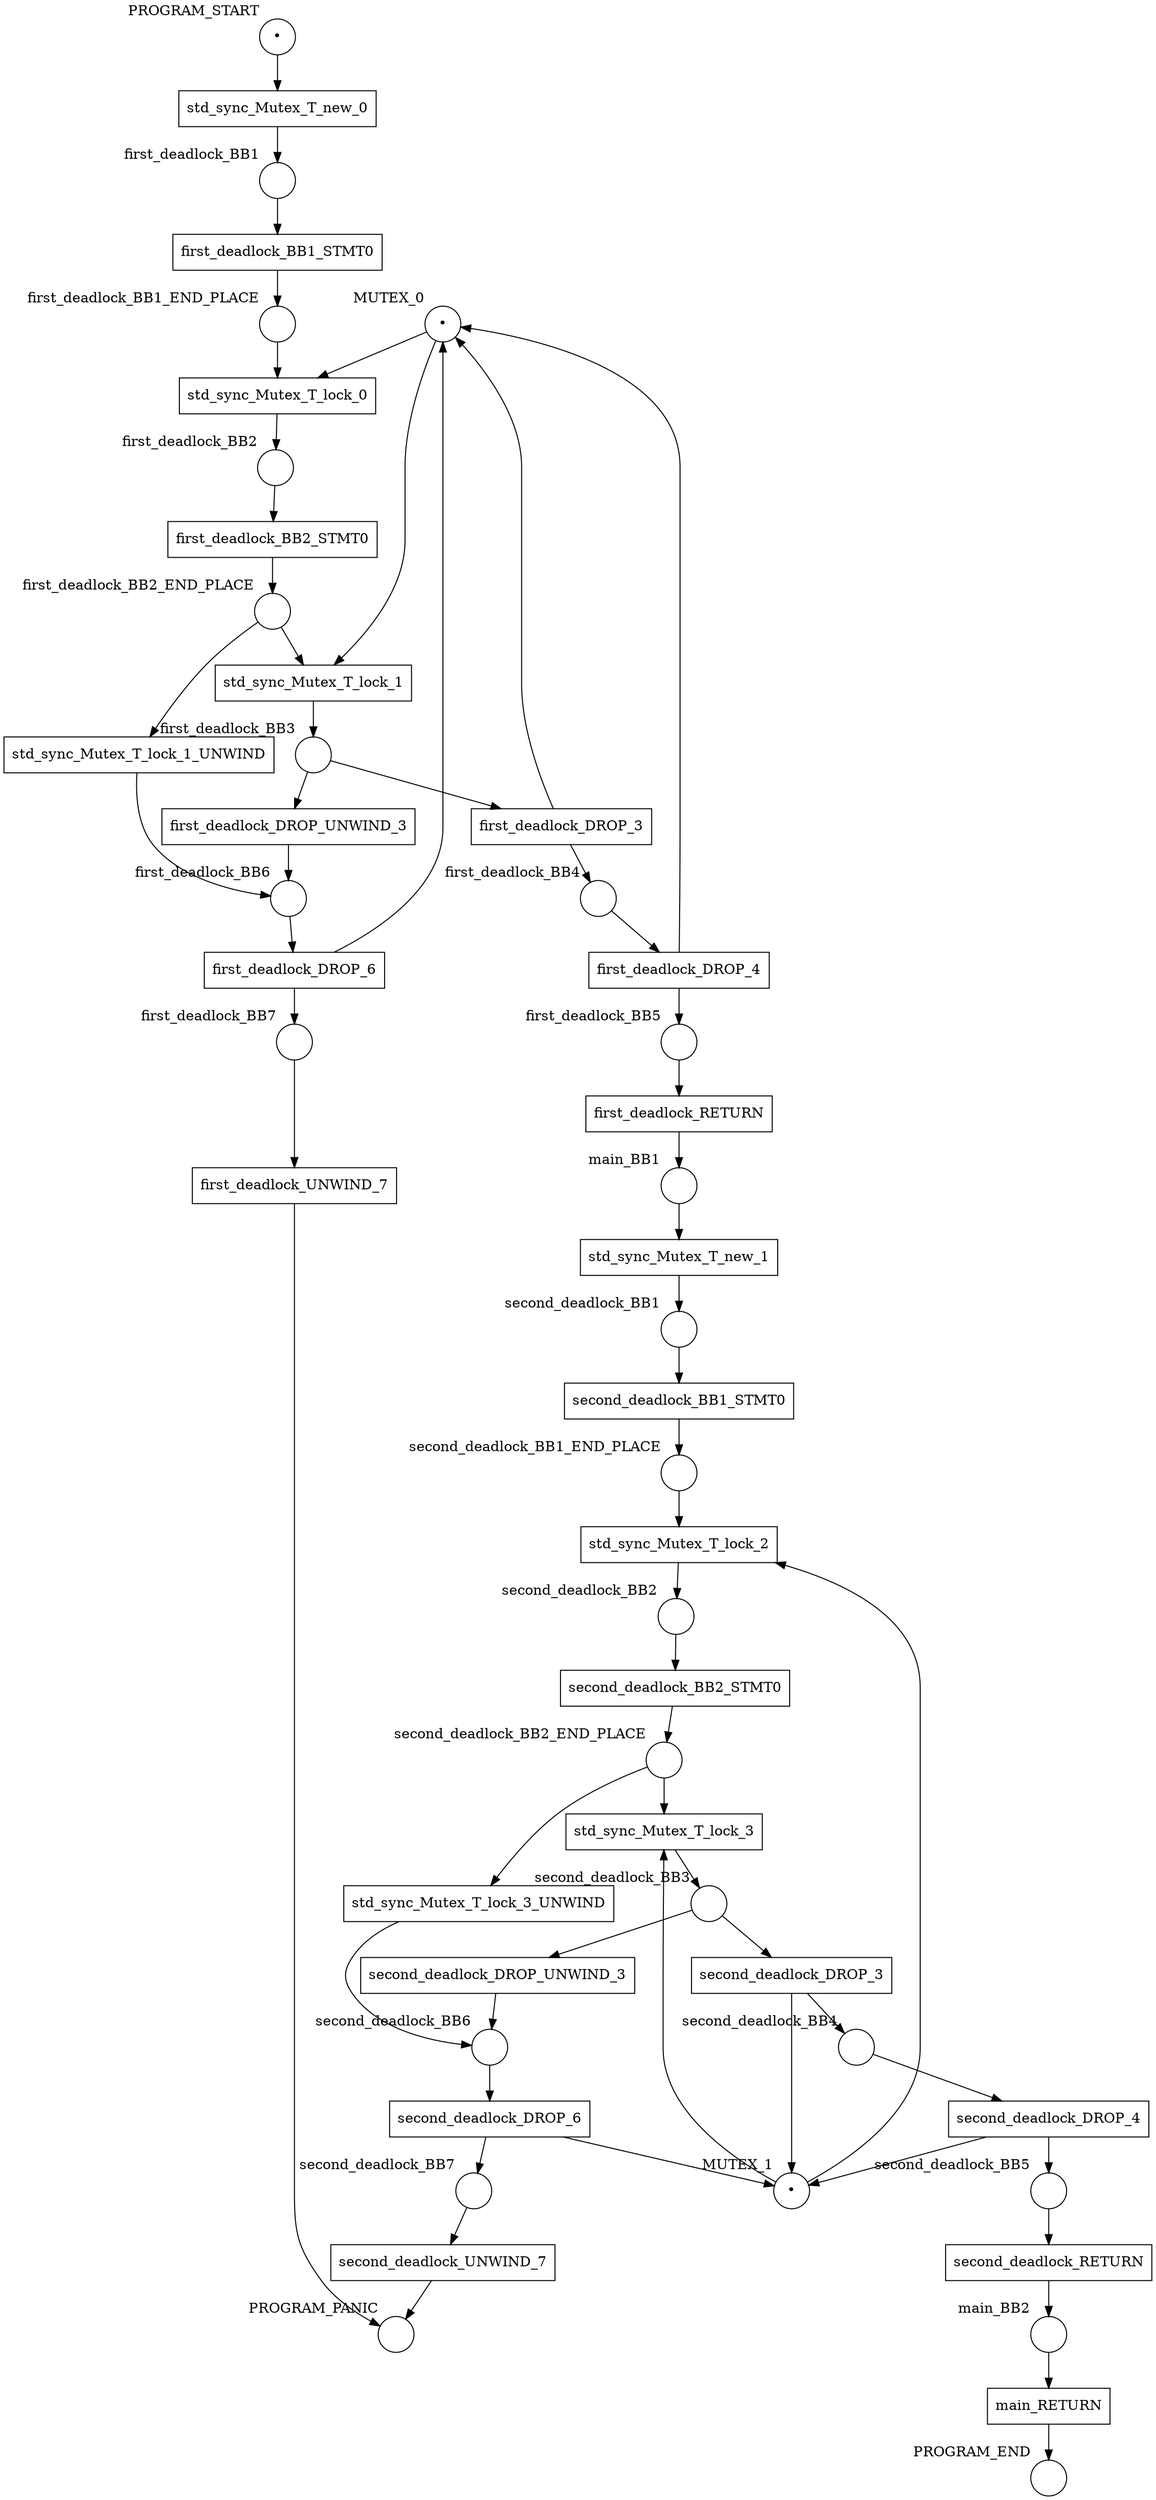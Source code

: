 digraph petrinet {
    MUTEX_0 [shape="circle" xlabel="MUTEX_0" label="•"];
    MUTEX_1 [shape="circle" xlabel="MUTEX_1" label="•"];
    PROGRAM_END [shape="circle" xlabel="PROGRAM_END" label=""];
    PROGRAM_PANIC [shape="circle" xlabel="PROGRAM_PANIC" label=""];
    PROGRAM_START [shape="circle" xlabel="PROGRAM_START" label="•"];
    first_deadlock_BB1 [shape="circle" xlabel="first_deadlock_BB1" label=""];
    first_deadlock_BB1_END_PLACE [shape="circle" xlabel="first_deadlock_BB1_END_PLACE" label=""];
    first_deadlock_BB2 [shape="circle" xlabel="first_deadlock_BB2" label=""];
    first_deadlock_BB2_END_PLACE [shape="circle" xlabel="first_deadlock_BB2_END_PLACE" label=""];
    first_deadlock_BB3 [shape="circle" xlabel="first_deadlock_BB3" label=""];
    first_deadlock_BB4 [shape="circle" xlabel="first_deadlock_BB4" label=""];
    first_deadlock_BB5 [shape="circle" xlabel="first_deadlock_BB5" label=""];
    first_deadlock_BB6 [shape="circle" xlabel="first_deadlock_BB6" label=""];
    first_deadlock_BB7 [shape="circle" xlabel="first_deadlock_BB7" label=""];
    main_BB1 [shape="circle" xlabel="main_BB1" label=""];
    main_BB2 [shape="circle" xlabel="main_BB2" label=""];
    second_deadlock_BB1 [shape="circle" xlabel="second_deadlock_BB1" label=""];
    second_deadlock_BB1_END_PLACE [shape="circle" xlabel="second_deadlock_BB1_END_PLACE" label=""];
    second_deadlock_BB2 [shape="circle" xlabel="second_deadlock_BB2" label=""];
    second_deadlock_BB2_END_PLACE [shape="circle" xlabel="second_deadlock_BB2_END_PLACE" label=""];
    second_deadlock_BB3 [shape="circle" xlabel="second_deadlock_BB3" label=""];
    second_deadlock_BB4 [shape="circle" xlabel="second_deadlock_BB4" label=""];
    second_deadlock_BB5 [shape="circle" xlabel="second_deadlock_BB5" label=""];
    second_deadlock_BB6 [shape="circle" xlabel="second_deadlock_BB6" label=""];
    second_deadlock_BB7 [shape="circle" xlabel="second_deadlock_BB7" label=""];
    first_deadlock_BB1_STMT0 [shape="box" xlabel="" label="first_deadlock_BB1_STMT0"];
    first_deadlock_BB2_STMT0 [shape="box" xlabel="" label="first_deadlock_BB2_STMT0"];
    first_deadlock_DROP_3 [shape="box" xlabel="" label="first_deadlock_DROP_3"];
    first_deadlock_DROP_4 [shape="box" xlabel="" label="first_deadlock_DROP_4"];
    first_deadlock_DROP_6 [shape="box" xlabel="" label="first_deadlock_DROP_6"];
    first_deadlock_DROP_UNWIND_3 [shape="box" xlabel="" label="first_deadlock_DROP_UNWIND_3"];
    first_deadlock_RETURN [shape="box" xlabel="" label="first_deadlock_RETURN"];
    first_deadlock_UNWIND_7 [shape="box" xlabel="" label="first_deadlock_UNWIND_7"];
    main_RETURN [shape="box" xlabel="" label="main_RETURN"];
    second_deadlock_BB1_STMT0 [shape="box" xlabel="" label="second_deadlock_BB1_STMT0"];
    second_deadlock_BB2_STMT0 [shape="box" xlabel="" label="second_deadlock_BB2_STMT0"];
    second_deadlock_DROP_3 [shape="box" xlabel="" label="second_deadlock_DROP_3"];
    second_deadlock_DROP_4 [shape="box" xlabel="" label="second_deadlock_DROP_4"];
    second_deadlock_DROP_6 [shape="box" xlabel="" label="second_deadlock_DROP_6"];
    second_deadlock_DROP_UNWIND_3 [shape="box" xlabel="" label="second_deadlock_DROP_UNWIND_3"];
    second_deadlock_RETURN [shape="box" xlabel="" label="second_deadlock_RETURN"];
    second_deadlock_UNWIND_7 [shape="box" xlabel="" label="second_deadlock_UNWIND_7"];
    std_sync_Mutex_T_lock_0 [shape="box" xlabel="" label="std_sync_Mutex_T_lock_0"];
    std_sync_Mutex_T_lock_1 [shape="box" xlabel="" label="std_sync_Mutex_T_lock_1"];
    std_sync_Mutex_T_lock_1_UNWIND [shape="box" xlabel="" label="std_sync_Mutex_T_lock_1_UNWIND"];
    std_sync_Mutex_T_lock_2 [shape="box" xlabel="" label="std_sync_Mutex_T_lock_2"];
    std_sync_Mutex_T_lock_3 [shape="box" xlabel="" label="std_sync_Mutex_T_lock_3"];
    std_sync_Mutex_T_lock_3_UNWIND [shape="box" xlabel="" label="std_sync_Mutex_T_lock_3_UNWIND"];
    std_sync_Mutex_T_new_0 [shape="box" xlabel="" label="std_sync_Mutex_T_new_0"];
    std_sync_Mutex_T_new_1 [shape="box" xlabel="" label="std_sync_Mutex_T_new_1"];
    MUTEX_0 -> std_sync_Mutex_T_lock_0;
    MUTEX_0 -> std_sync_Mutex_T_lock_1;
    MUTEX_1 -> std_sync_Mutex_T_lock_2;
    MUTEX_1 -> std_sync_Mutex_T_lock_3;
    PROGRAM_START -> std_sync_Mutex_T_new_0;
    first_deadlock_BB1 -> first_deadlock_BB1_STMT0;
    first_deadlock_BB1_END_PLACE -> std_sync_Mutex_T_lock_0;
    first_deadlock_BB2 -> first_deadlock_BB2_STMT0;
    first_deadlock_BB2_END_PLACE -> std_sync_Mutex_T_lock_1;
    first_deadlock_BB2_END_PLACE -> std_sync_Mutex_T_lock_1_UNWIND;
    first_deadlock_BB3 -> first_deadlock_DROP_3;
    first_deadlock_BB3 -> first_deadlock_DROP_UNWIND_3;
    first_deadlock_BB4 -> first_deadlock_DROP_4;
    first_deadlock_BB5 -> first_deadlock_RETURN;
    first_deadlock_BB6 -> first_deadlock_DROP_6;
    first_deadlock_BB7 -> first_deadlock_UNWIND_7;
    main_BB1 -> std_sync_Mutex_T_new_1;
    main_BB2 -> main_RETURN;
    second_deadlock_BB1 -> second_deadlock_BB1_STMT0;
    second_deadlock_BB1_END_PLACE -> std_sync_Mutex_T_lock_2;
    second_deadlock_BB2 -> second_deadlock_BB2_STMT0;
    second_deadlock_BB2_END_PLACE -> std_sync_Mutex_T_lock_3;
    second_deadlock_BB2_END_PLACE -> std_sync_Mutex_T_lock_3_UNWIND;
    second_deadlock_BB3 -> second_deadlock_DROP_3;
    second_deadlock_BB3 -> second_deadlock_DROP_UNWIND_3;
    second_deadlock_BB4 -> second_deadlock_DROP_4;
    second_deadlock_BB5 -> second_deadlock_RETURN;
    second_deadlock_BB6 -> second_deadlock_DROP_6;
    second_deadlock_BB7 -> second_deadlock_UNWIND_7;
    first_deadlock_BB1_STMT0 -> first_deadlock_BB1_END_PLACE;
    first_deadlock_BB2_STMT0 -> first_deadlock_BB2_END_PLACE;
    first_deadlock_DROP_3 -> MUTEX_0;
    first_deadlock_DROP_3 -> first_deadlock_BB4;
    first_deadlock_DROP_4 -> MUTEX_0;
    first_deadlock_DROP_4 -> first_deadlock_BB5;
    first_deadlock_DROP_6 -> MUTEX_0;
    first_deadlock_DROP_6 -> first_deadlock_BB7;
    first_deadlock_DROP_UNWIND_3 -> first_deadlock_BB6;
    first_deadlock_RETURN -> main_BB1;
    first_deadlock_UNWIND_7 -> PROGRAM_PANIC;
    main_RETURN -> PROGRAM_END;
    second_deadlock_BB1_STMT0 -> second_deadlock_BB1_END_PLACE;
    second_deadlock_BB2_STMT0 -> second_deadlock_BB2_END_PLACE;
    second_deadlock_DROP_3 -> MUTEX_1;
    second_deadlock_DROP_3 -> second_deadlock_BB4;
    second_deadlock_DROP_4 -> MUTEX_1;
    second_deadlock_DROP_4 -> second_deadlock_BB5;
    second_deadlock_DROP_6 -> MUTEX_1;
    second_deadlock_DROP_6 -> second_deadlock_BB7;
    second_deadlock_DROP_UNWIND_3 -> second_deadlock_BB6;
    second_deadlock_RETURN -> main_BB2;
    second_deadlock_UNWIND_7 -> PROGRAM_PANIC;
    std_sync_Mutex_T_lock_0 -> first_deadlock_BB2;
    std_sync_Mutex_T_lock_1 -> first_deadlock_BB3;
    std_sync_Mutex_T_lock_1_UNWIND -> first_deadlock_BB6;
    std_sync_Mutex_T_lock_2 -> second_deadlock_BB2;
    std_sync_Mutex_T_lock_3 -> second_deadlock_BB3;
    std_sync_Mutex_T_lock_3_UNWIND -> second_deadlock_BB6;
    std_sync_Mutex_T_new_0 -> first_deadlock_BB1;
    std_sync_Mutex_T_new_1 -> second_deadlock_BB1;
}

